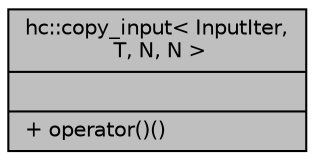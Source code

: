 digraph "hc::copy_input&lt; InputIter, T, N, N &gt;"
{
  edge [fontname="Helvetica",fontsize="10",labelfontname="Helvetica",labelfontsize="10"];
  node [fontname="Helvetica",fontsize="10",shape=record];
  Node1 [label="{hc::copy_input\< InputIter,\l T, N, N \>\n||+ operator()()\l}",height=0.2,width=0.4,color="black", fillcolor="grey75", style="filled", fontcolor="black"];
}
